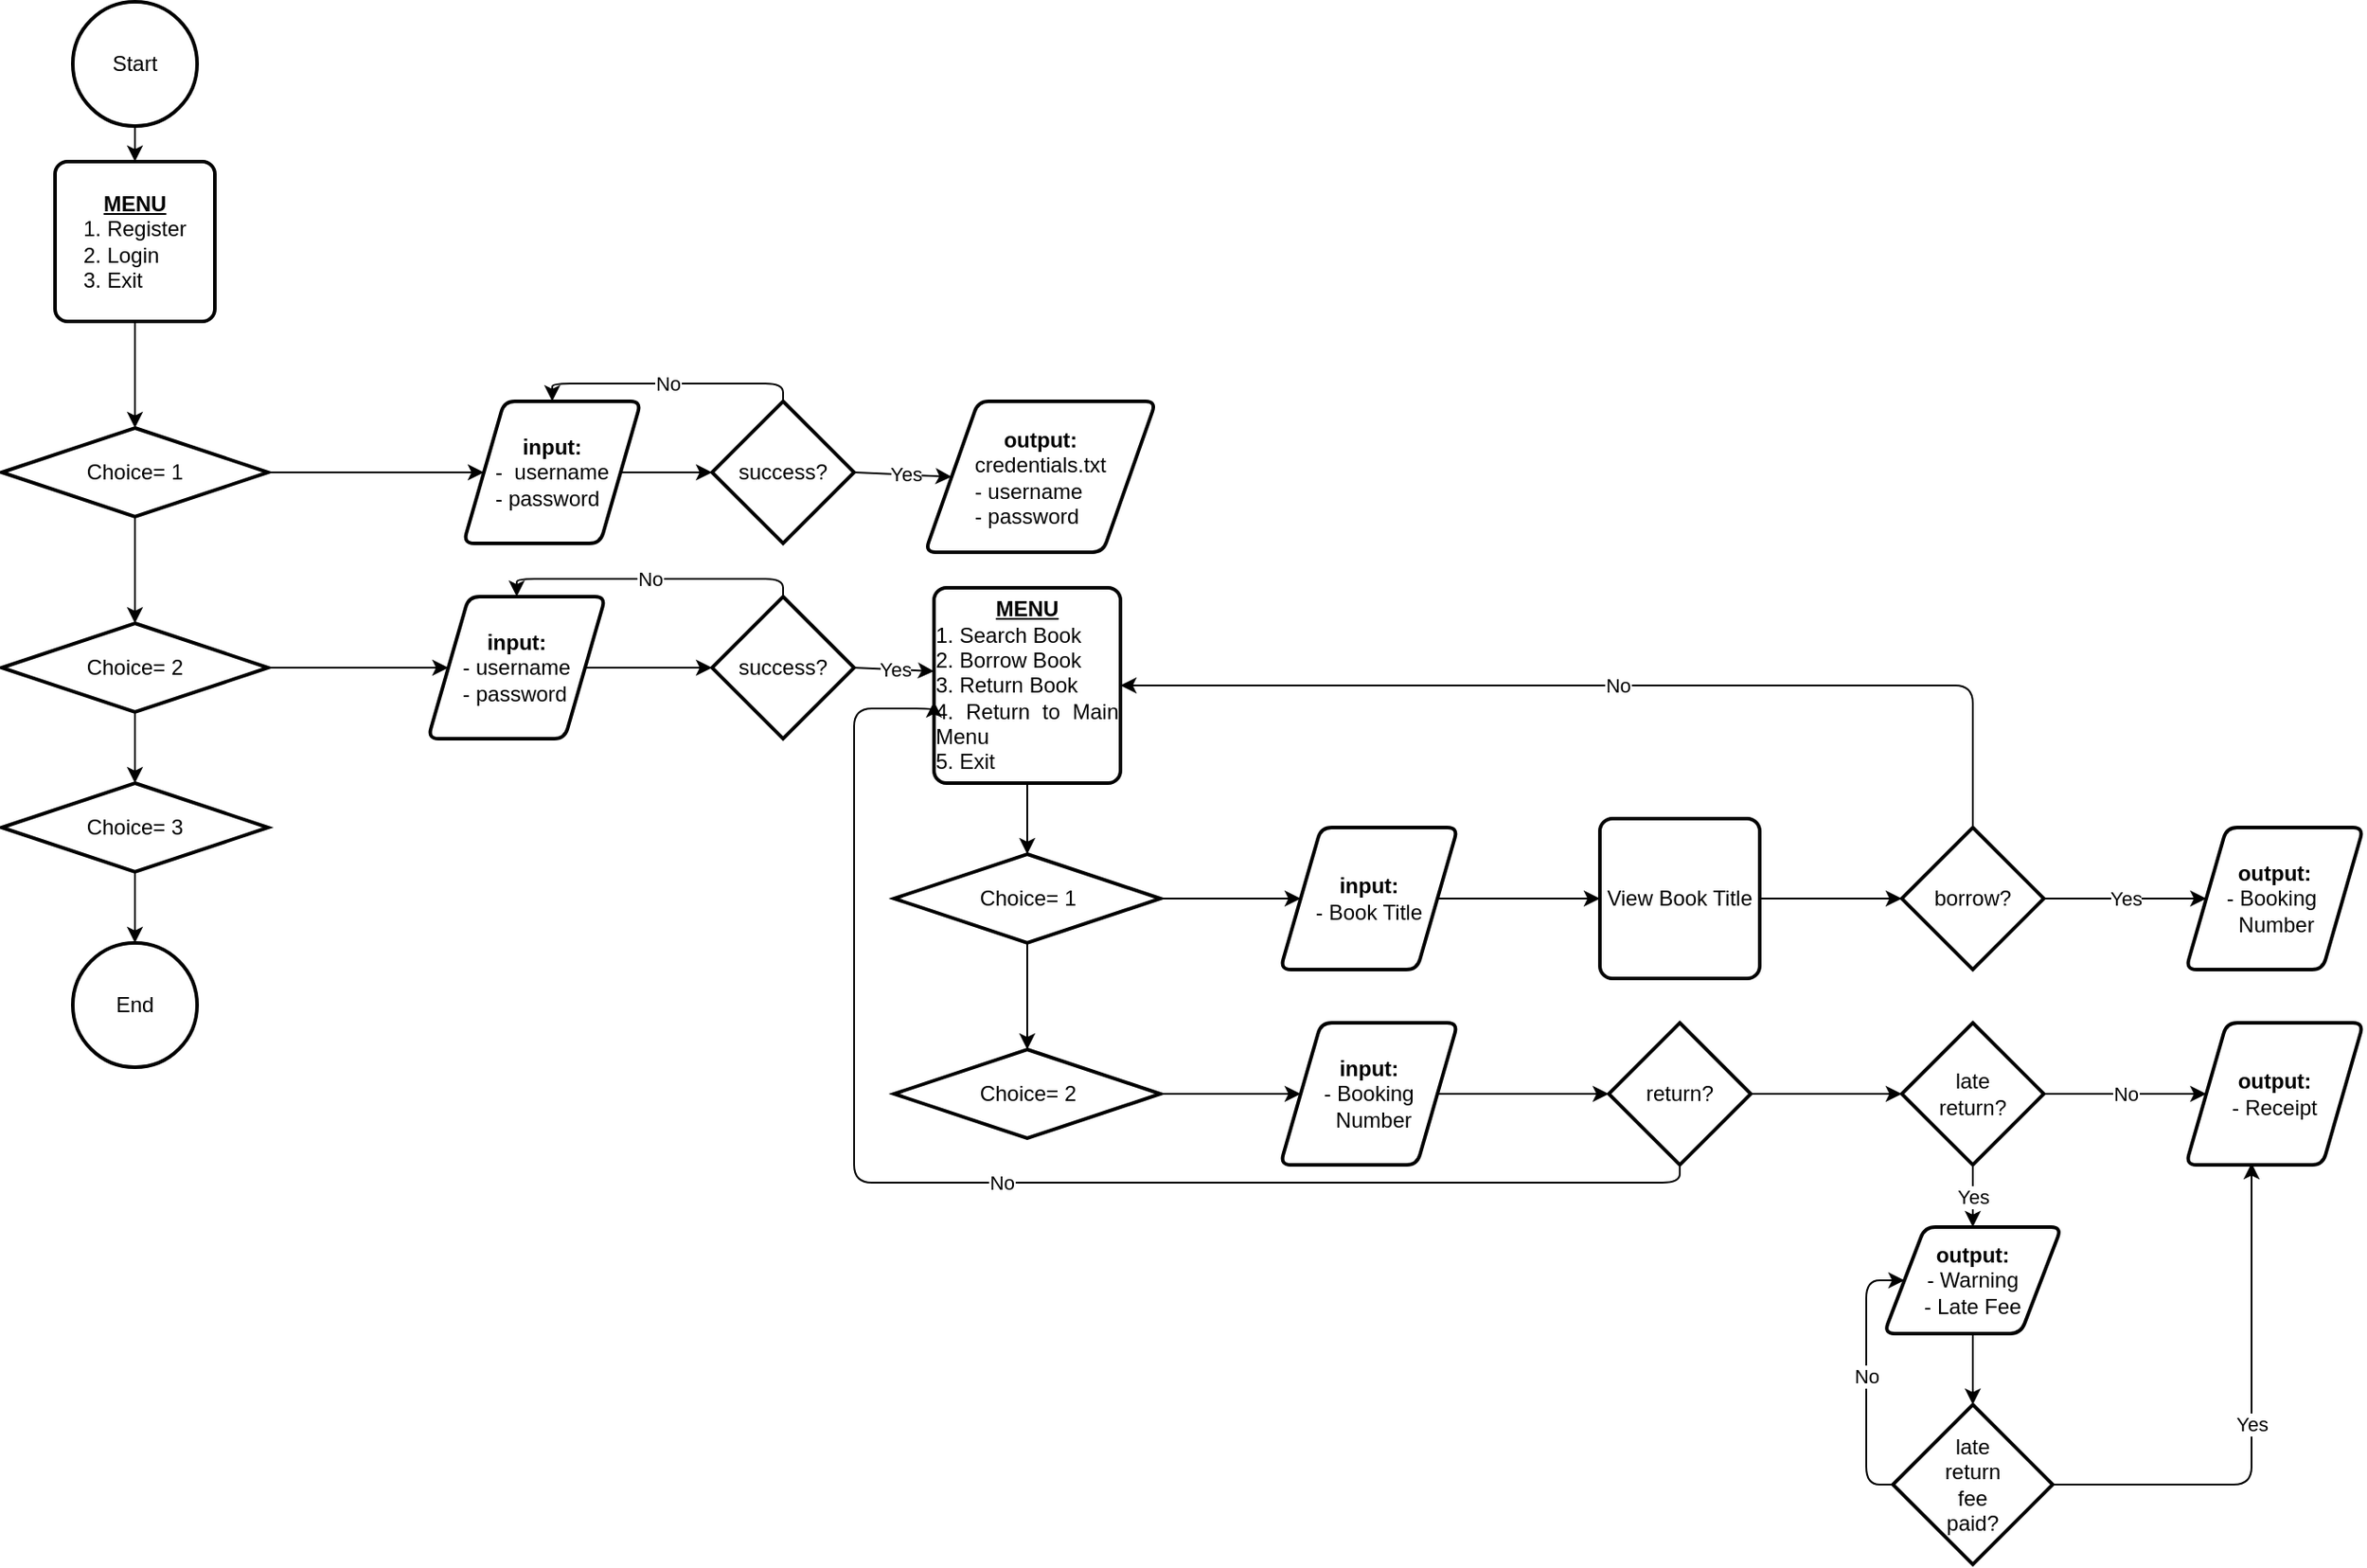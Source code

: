 <mxfile version="15.5.8" type="device" pages="2"><diagram id="7nX-eC3IZwufYeBT8wbs" name="Page-1"><mxGraphModel dx="700" dy="752" grid="1" gridSize="10" guides="1" tooltips="1" connect="1" arrows="1" fold="1" page="1" pageScale="1" pageWidth="3300" pageHeight="2339" math="0" shadow="0"><root><mxCell id="0"/><mxCell id="1" parent="0"/><mxCell id="IukapAAt2Mf-G_n4tm-v-4" style="edgeStyle=orthogonalEdgeStyle;rounded=0;orthogonalLoop=1;jettySize=auto;html=1;exitX=0.5;exitY=1;exitDx=0;exitDy=0;exitPerimeter=0;entryX=0.5;entryY=0;entryDx=0;entryDy=0;" parent="1" source="IukapAAt2Mf-G_n4tm-v-1" target="IukapAAt2Mf-G_n4tm-v-2" edge="1"><mxGeometry relative="1" as="geometry"/></mxCell><mxCell id="IukapAAt2Mf-G_n4tm-v-1" value="Start" style="strokeWidth=2;html=1;shape=mxgraph.flowchart.start_2;whiteSpace=wrap;" parent="1" vertex="1"><mxGeometry x="80" y="160" width="70" height="70" as="geometry"/></mxCell><mxCell id="IukapAAt2Mf-G_n4tm-v-49" style="edgeStyle=orthogonalEdgeStyle;rounded=0;orthogonalLoop=1;jettySize=auto;html=1;exitX=0.5;exitY=1;exitDx=0;exitDy=0;entryX=0.5;entryY=0;entryDx=0;entryDy=0;entryPerimeter=0;" parent="1" source="IukapAAt2Mf-G_n4tm-v-2" target="IukapAAt2Mf-G_n4tm-v-5" edge="1"><mxGeometry relative="1" as="geometry"/></mxCell><mxCell id="IukapAAt2Mf-G_n4tm-v-2" value="&lt;div&gt;&lt;b&gt;&lt;u&gt;MENU&lt;/u&gt;&lt;/b&gt;&lt;/div&gt;&lt;div style=&quot;text-align: justify&quot;&gt;&lt;span&gt;1. Register&lt;/span&gt;&lt;/div&gt;&lt;div style=&quot;text-align: justify&quot;&gt;&lt;span&gt;2. Login&lt;/span&gt;&lt;/div&gt;&lt;div style=&quot;text-align: justify&quot;&gt;&lt;span&gt;3. Exit&lt;/span&gt;&lt;/div&gt;" style="rounded=1;whiteSpace=wrap;html=1;absoluteArcSize=1;arcSize=14;strokeWidth=2;" parent="1" vertex="1"><mxGeometry x="70" y="250" width="90" height="90" as="geometry"/></mxCell><mxCell id="IukapAAt2Mf-G_n4tm-v-11" style="edgeStyle=orthogonalEdgeStyle;rounded=0;orthogonalLoop=1;jettySize=auto;html=1;exitX=0.5;exitY=1;exitDx=0;exitDy=0;exitPerimeter=0;entryX=0.5;entryY=0;entryDx=0;entryDy=0;entryPerimeter=0;" parent="1" source="IukapAAt2Mf-G_n4tm-v-5" target="IukapAAt2Mf-G_n4tm-v-6" edge="1"><mxGeometry relative="1" as="geometry"/></mxCell><mxCell id="IukapAAt2Mf-G_n4tm-v-23" style="edgeStyle=orthogonalEdgeStyle;rounded=0;orthogonalLoop=1;jettySize=auto;html=1;exitX=1;exitY=0.5;exitDx=0;exitDy=0;exitPerimeter=0;entryX=0;entryY=0.5;entryDx=0;entryDy=0;" parent="1" source="IukapAAt2Mf-G_n4tm-v-5" target="IukapAAt2Mf-G_n4tm-v-22" edge="1"><mxGeometry relative="1" as="geometry"/></mxCell><mxCell id="IukapAAt2Mf-G_n4tm-v-5" value="Choice= 1" style="strokeWidth=2;html=1;shape=mxgraph.flowchart.decision;whiteSpace=wrap;" parent="1" vertex="1"><mxGeometry x="40" y="400" width="150" height="50" as="geometry"/></mxCell><mxCell id="IukapAAt2Mf-G_n4tm-v-44" style="edgeStyle=none;rounded=0;orthogonalLoop=1;jettySize=auto;html=1;exitX=1;exitY=0.5;exitDx=0;exitDy=0;exitPerimeter=0;entryX=0;entryY=0.5;entryDx=0;entryDy=0;" parent="1" source="IukapAAt2Mf-G_n4tm-v-6" target="IukapAAt2Mf-G_n4tm-v-42" edge="1"><mxGeometry relative="1" as="geometry"/></mxCell><mxCell id="9kzt26JQEdkUOTEugnvq-2" style="edgeStyle=orthogonalEdgeStyle;rounded=0;orthogonalLoop=1;jettySize=auto;html=1;exitX=0.5;exitY=1;exitDx=0;exitDy=0;exitPerimeter=0;entryX=0.5;entryY=0;entryDx=0;entryDy=0;entryPerimeter=0;" edge="1" parent="1" source="IukapAAt2Mf-G_n4tm-v-6" target="9kzt26JQEdkUOTEugnvq-1"><mxGeometry relative="1" as="geometry"/></mxCell><mxCell id="IukapAAt2Mf-G_n4tm-v-6" value="Choice= 2" style="strokeWidth=2;html=1;shape=mxgraph.flowchart.decision;whiteSpace=wrap;" parent="1" vertex="1"><mxGeometry x="40" y="510" width="150" height="50" as="geometry"/></mxCell><mxCell id="IukapAAt2Mf-G_n4tm-v-13" value="End" style="strokeWidth=2;html=1;shape=mxgraph.flowchart.start_2;whiteSpace=wrap;" parent="1" vertex="1"><mxGeometry x="80" y="690" width="70" height="70" as="geometry"/></mxCell><mxCell id="IukapAAt2Mf-G_n4tm-v-27" style="edgeStyle=orthogonalEdgeStyle;rounded=0;orthogonalLoop=1;jettySize=auto;html=1;exitX=1;exitY=0.5;exitDx=0;exitDy=0;entryX=0;entryY=0.5;entryDx=0;entryDy=0;entryPerimeter=0;" parent="1" source="IukapAAt2Mf-G_n4tm-v-22" target="IukapAAt2Mf-G_n4tm-v-26" edge="1"><mxGeometry relative="1" as="geometry"/></mxCell><mxCell id="IukapAAt2Mf-G_n4tm-v-22" value="&lt;b&gt;input:&lt;/b&gt;&lt;br&gt;&lt;div style=&quot;text-align: justify&quot;&gt;&lt;span&gt;-&amp;nbsp; username&lt;/span&gt;&lt;/div&gt;&lt;div style=&quot;text-align: justify&quot;&gt;&lt;span&gt;- password&lt;/span&gt;&lt;/div&gt;" style="shape=parallelogram;html=1;strokeWidth=2;perimeter=parallelogramPerimeter;whiteSpace=wrap;rounded=1;arcSize=12;size=0.23;" parent="1" vertex="1"><mxGeometry x="300" y="385" width="100" height="80" as="geometry"/></mxCell><mxCell id="IukapAAt2Mf-G_n4tm-v-26" value="success?" style="strokeWidth=2;html=1;shape=mxgraph.flowchart.decision;whiteSpace=wrap;" parent="1" vertex="1"><mxGeometry x="440" y="385" width="80" height="80" as="geometry"/></mxCell><mxCell id="IukapAAt2Mf-G_n4tm-v-32" value="" style="endArrow=classic;html=1;exitX=1;exitY=0.5;exitDx=0;exitDy=0;exitPerimeter=0;entryX=0;entryY=0.5;entryDx=0;entryDy=0;" parent="1" source="IukapAAt2Mf-G_n4tm-v-26" target="IukapAAt2Mf-G_n4tm-v-41" edge="1"><mxGeometry relative="1" as="geometry"><mxPoint x="600" y="390" as="sourcePoint"/><mxPoint x="560" y="425" as="targetPoint"/></mxGeometry></mxCell><mxCell id="IukapAAt2Mf-G_n4tm-v-33" value="Yes" style="edgeLabel;resizable=0;html=1;align=center;verticalAlign=middle;" parent="IukapAAt2Mf-G_n4tm-v-32" connectable="0" vertex="1"><mxGeometry relative="1" as="geometry"><mxPoint x="1" as="offset"/></mxGeometry></mxCell><mxCell id="IukapAAt2Mf-G_n4tm-v-38" value="" style="endArrow=classic;html=1;exitX=0.5;exitY=0;exitDx=0;exitDy=0;exitPerimeter=0;entryX=0.5;entryY=0;entryDx=0;entryDy=0;edgeStyle=orthogonalEdgeStyle;" parent="1" source="IukapAAt2Mf-G_n4tm-v-26" target="IukapAAt2Mf-G_n4tm-v-22" edge="1"><mxGeometry relative="1" as="geometry"><mxPoint x="600" y="350" as="sourcePoint"/><mxPoint x="700" y="350" as="targetPoint"/></mxGeometry></mxCell><mxCell id="IukapAAt2Mf-G_n4tm-v-39" value="No" style="edgeLabel;resizable=0;html=1;align=center;verticalAlign=middle;" parent="IukapAAt2Mf-G_n4tm-v-38" connectable="0" vertex="1"><mxGeometry relative="1" as="geometry"/></mxCell><mxCell id="IukapAAt2Mf-G_n4tm-v-41" value="&lt;b&gt;output:&lt;br&gt;&lt;/b&gt;&lt;div style=&quot;text-align: justify&quot;&gt;credentials.txt&lt;/div&gt;&lt;div style=&quot;text-align: justify&quot;&gt;- username&lt;/div&gt;&lt;div style=&quot;text-align: justify&quot;&gt;- password&lt;/div&gt;" style="shape=parallelogram;html=1;strokeWidth=2;perimeter=parallelogramPerimeter;whiteSpace=wrap;rounded=1;arcSize=12;size=0.23;" parent="1" vertex="1"><mxGeometry x="560" y="385" width="130" height="85" as="geometry"/></mxCell><mxCell id="IukapAAt2Mf-G_n4tm-v-46" style="edgeStyle=none;rounded=0;orthogonalLoop=1;jettySize=auto;html=1;exitX=1;exitY=0.5;exitDx=0;exitDy=0;entryX=0;entryY=0.5;entryDx=0;entryDy=0;entryPerimeter=0;" parent="1" source="IukapAAt2Mf-G_n4tm-v-42" target="IukapAAt2Mf-G_n4tm-v-45" edge="1"><mxGeometry relative="1" as="geometry"/></mxCell><mxCell id="IukapAAt2Mf-G_n4tm-v-42" value="&lt;b&gt;input:&lt;/b&gt;&lt;br&gt;&lt;div style=&quot;text-align: justify&quot;&gt;- username&lt;/div&gt;&lt;div style=&quot;text-align: justify&quot;&gt;- password&lt;/div&gt;" style="shape=parallelogram;html=1;strokeWidth=2;perimeter=parallelogramPerimeter;whiteSpace=wrap;rounded=1;arcSize=12;size=0.23;" parent="1" vertex="1"><mxGeometry x="280" y="495" width="100" height="80" as="geometry"/></mxCell><mxCell id="IukapAAt2Mf-G_n4tm-v-45" value="success?" style="strokeWidth=2;html=1;shape=mxgraph.flowchart.decision;whiteSpace=wrap;" parent="1" vertex="1"><mxGeometry x="440" y="495" width="80" height="80" as="geometry"/></mxCell><mxCell id="IukapAAt2Mf-G_n4tm-v-47" value="" style="endArrow=classic;html=1;exitX=0.5;exitY=0;exitDx=0;exitDy=0;exitPerimeter=0;entryX=0.5;entryY=0;entryDx=0;entryDy=0;edgeStyle=orthogonalEdgeStyle;" parent="1" source="IukapAAt2Mf-G_n4tm-v-45" target="IukapAAt2Mf-G_n4tm-v-42" edge="1"><mxGeometry relative="1" as="geometry"><mxPoint x="330" y="360" as="sourcePoint"/><mxPoint x="430" y="360" as="targetPoint"/></mxGeometry></mxCell><mxCell id="IukapAAt2Mf-G_n4tm-v-48" value="No" style="edgeLabel;resizable=0;html=1;align=center;verticalAlign=middle;" parent="IukapAAt2Mf-G_n4tm-v-47" connectable="0" vertex="1"><mxGeometry relative="1" as="geometry"/></mxCell><mxCell id="9kzt26JQEdkUOTEugnvq-4" style="edgeStyle=orthogonalEdgeStyle;rounded=0;orthogonalLoop=1;jettySize=auto;html=1;exitX=0.5;exitY=1;exitDx=0;exitDy=0;entryX=0.5;entryY=0;entryDx=0;entryDy=0;entryPerimeter=0;" edge="1" parent="1" source="IukapAAt2Mf-G_n4tm-v-50" target="IukapAAt2Mf-G_n4tm-v-53"><mxGeometry relative="1" as="geometry"/></mxCell><mxCell id="IukapAAt2Mf-G_n4tm-v-50" value="&lt;div&gt;&lt;b&gt;&lt;u&gt;MENU&lt;/u&gt;&lt;/b&gt;&lt;/div&gt;&lt;div style=&quot;text-align: justify&quot;&gt;&lt;span&gt;1. Search Book&lt;/span&gt;&lt;/div&gt;&lt;div style=&quot;text-align: justify&quot;&gt;&lt;span&gt;2. Borrow Book&lt;/span&gt;&lt;/div&gt;&lt;div style=&quot;text-align: justify&quot;&gt;&lt;span&gt;3. Return Book&lt;/span&gt;&lt;/div&gt;&lt;div style=&quot;text-align: justify&quot;&gt;&lt;span&gt;4. Return to Main Menu&lt;/span&gt;&lt;/div&gt;&lt;div style=&quot;text-align: justify&quot;&gt;&lt;span&gt;5. Exit&lt;/span&gt;&lt;/div&gt;" style="rounded=1;whiteSpace=wrap;html=1;absoluteArcSize=1;arcSize=14;strokeWidth=2;" parent="1" vertex="1"><mxGeometry x="565" y="490" width="105" height="110" as="geometry"/></mxCell><mxCell id="IukapAAt2Mf-G_n4tm-v-51" value="" style="endArrow=classic;html=1;exitX=1;exitY=0.5;exitDx=0;exitDy=0;exitPerimeter=0;entryX=0;entryY=0.427;entryDx=0;entryDy=0;entryPerimeter=0;" parent="1" source="IukapAAt2Mf-G_n4tm-v-45" target="IukapAAt2Mf-G_n4tm-v-50" edge="1"><mxGeometry relative="1" as="geometry"><mxPoint x="380" y="420" as="sourcePoint"/><mxPoint x="480" y="420" as="targetPoint"/></mxGeometry></mxCell><mxCell id="IukapAAt2Mf-G_n4tm-v-52" value="Yes" style="edgeLabel;resizable=0;html=1;align=center;verticalAlign=middle;" parent="IukapAAt2Mf-G_n4tm-v-51" connectable="0" vertex="1"><mxGeometry relative="1" as="geometry"/></mxCell><mxCell id="IukapAAt2Mf-G_n4tm-v-56" style="edgeStyle=orthogonalEdgeStyle;rounded=0;orthogonalLoop=1;jettySize=auto;html=1;exitX=0.5;exitY=1;exitDx=0;exitDy=0;exitPerimeter=0;entryX=0.5;entryY=0;entryDx=0;entryDy=0;entryPerimeter=0;" parent="1" source="IukapAAt2Mf-G_n4tm-v-53" target="IukapAAt2Mf-G_n4tm-v-55" edge="1"><mxGeometry relative="1" as="geometry"/></mxCell><mxCell id="IukapAAt2Mf-G_n4tm-v-58" style="edgeStyle=orthogonalEdgeStyle;rounded=0;orthogonalLoop=1;jettySize=auto;html=1;exitX=1;exitY=0.5;exitDx=0;exitDy=0;exitPerimeter=0;entryX=0;entryY=0.5;entryDx=0;entryDy=0;" parent="1" source="IukapAAt2Mf-G_n4tm-v-53" target="IukapAAt2Mf-G_n4tm-v-57" edge="1"><mxGeometry relative="1" as="geometry"/></mxCell><mxCell id="IukapAAt2Mf-G_n4tm-v-53" value="Choice= 1" style="strokeWidth=2;html=1;shape=mxgraph.flowchart.decision;whiteSpace=wrap;" parent="1" vertex="1"><mxGeometry x="542.5" y="640" width="150" height="50" as="geometry"/></mxCell><mxCell id="IukapAAt2Mf-G_n4tm-v-70" style="edgeStyle=orthogonalEdgeStyle;rounded=0;orthogonalLoop=1;jettySize=auto;html=1;exitX=1;exitY=0.5;exitDx=0;exitDy=0;exitPerimeter=0;entryX=0;entryY=0.5;entryDx=0;entryDy=0;" parent="1" source="IukapAAt2Mf-G_n4tm-v-55" target="IukapAAt2Mf-G_n4tm-v-69" edge="1"><mxGeometry relative="1" as="geometry"/></mxCell><mxCell id="IukapAAt2Mf-G_n4tm-v-55" value="Choice= 2" style="strokeWidth=2;html=1;shape=mxgraph.flowchart.decision;whiteSpace=wrap;" parent="1" vertex="1"><mxGeometry x="542.5" y="750" width="150" height="50" as="geometry"/></mxCell><mxCell id="IukapAAt2Mf-G_n4tm-v-60" style="edgeStyle=orthogonalEdgeStyle;rounded=0;orthogonalLoop=1;jettySize=auto;html=1;exitX=1;exitY=0.5;exitDx=0;exitDy=0;entryX=0;entryY=0.5;entryDx=0;entryDy=0;" parent="1" source="IukapAAt2Mf-G_n4tm-v-57" target="IukapAAt2Mf-G_n4tm-v-59" edge="1"><mxGeometry relative="1" as="geometry"/></mxCell><mxCell id="IukapAAt2Mf-G_n4tm-v-57" value="&lt;b&gt;input:&lt;/b&gt;&lt;br&gt;&lt;div style=&quot;text-align: justify&quot;&gt;&lt;span&gt;- Book Title&lt;/span&gt;&lt;/div&gt;" style="shape=parallelogram;html=1;strokeWidth=2;perimeter=parallelogramPerimeter;whiteSpace=wrap;rounded=1;arcSize=12;size=0.23;" parent="1" vertex="1"><mxGeometry x="760" y="625" width="100" height="80" as="geometry"/></mxCell><mxCell id="IukapAAt2Mf-G_n4tm-v-62" style="edgeStyle=orthogonalEdgeStyle;rounded=0;orthogonalLoop=1;jettySize=auto;html=1;exitX=1;exitY=0.5;exitDx=0;exitDy=0;entryX=0;entryY=0.5;entryDx=0;entryDy=0;entryPerimeter=0;" parent="1" source="IukapAAt2Mf-G_n4tm-v-59" target="IukapAAt2Mf-G_n4tm-v-61" edge="1"><mxGeometry relative="1" as="geometry"/></mxCell><mxCell id="IukapAAt2Mf-G_n4tm-v-59" value="View Book Title" style="rounded=1;whiteSpace=wrap;html=1;absoluteArcSize=1;arcSize=14;strokeWidth=2;" parent="1" vertex="1"><mxGeometry x="940" y="620" width="90" height="90" as="geometry"/></mxCell><mxCell id="IukapAAt2Mf-G_n4tm-v-61" value="borrow?" style="strokeWidth=2;html=1;shape=mxgraph.flowchart.decision;whiteSpace=wrap;" parent="1" vertex="1"><mxGeometry x="1110" y="625" width="80" height="80" as="geometry"/></mxCell><mxCell id="IukapAAt2Mf-G_n4tm-v-63" value="" style="endArrow=classic;html=1;exitX=0.5;exitY=0;exitDx=0;exitDy=0;exitPerimeter=0;entryX=1;entryY=0.5;entryDx=0;entryDy=0;edgeStyle=orthogonalEdgeStyle;" parent="1" source="IukapAAt2Mf-G_n4tm-v-61" target="IukapAAt2Mf-G_n4tm-v-50" edge="1"><mxGeometry relative="1" as="geometry"><mxPoint x="970" y="550" as="sourcePoint"/><mxPoint x="1070" y="550" as="targetPoint"/></mxGeometry></mxCell><mxCell id="IukapAAt2Mf-G_n4tm-v-64" value="No" style="edgeLabel;resizable=0;html=1;align=center;verticalAlign=middle;" parent="IukapAAt2Mf-G_n4tm-v-63" connectable="0" vertex="1"><mxGeometry relative="1" as="geometry"/></mxCell><mxCell id="IukapAAt2Mf-G_n4tm-v-65" value="" style="endArrow=classic;html=1;exitX=1;exitY=0.5;exitDx=0;exitDy=0;exitPerimeter=0;entryX=0;entryY=0.5;entryDx=0;entryDy=0;" parent="1" source="IukapAAt2Mf-G_n4tm-v-61" target="IukapAAt2Mf-G_n4tm-v-67" edge="1"><mxGeometry relative="1" as="geometry"><mxPoint x="1190" y="640" as="sourcePoint"/><mxPoint x="1290" y="640" as="targetPoint"/></mxGeometry></mxCell><mxCell id="IukapAAt2Mf-G_n4tm-v-66" value="Yes" style="edgeLabel;resizable=0;html=1;align=center;verticalAlign=middle;" parent="IukapAAt2Mf-G_n4tm-v-65" connectable="0" vertex="1"><mxGeometry relative="1" as="geometry"/></mxCell><mxCell id="IukapAAt2Mf-G_n4tm-v-67" value="&lt;b&gt;output:&lt;/b&gt;&lt;br&gt;&lt;div style=&quot;text-align: justify&quot;&gt;&lt;span&gt;- Booking&amp;nbsp;&lt;/span&gt;&lt;/div&gt;&lt;div style=&quot;text-align: justify&quot;&gt;&lt;span&gt;&amp;nbsp; Number&lt;/span&gt;&lt;/div&gt;" style="shape=parallelogram;html=1;strokeWidth=2;perimeter=parallelogramPerimeter;whiteSpace=wrap;rounded=1;arcSize=12;size=0.23;" parent="1" vertex="1"><mxGeometry x="1270" y="625" width="100" height="80" as="geometry"/></mxCell><mxCell id="IukapAAt2Mf-G_n4tm-v-72" style="edgeStyle=orthogonalEdgeStyle;rounded=0;orthogonalLoop=1;jettySize=auto;html=1;exitX=1;exitY=0.5;exitDx=0;exitDy=0;entryX=0;entryY=0.5;entryDx=0;entryDy=0;entryPerimeter=0;" parent="1" source="IukapAAt2Mf-G_n4tm-v-69" target="IukapAAt2Mf-G_n4tm-v-71" edge="1"><mxGeometry relative="1" as="geometry"/></mxCell><mxCell id="IukapAAt2Mf-G_n4tm-v-69" value="&lt;b&gt;input:&lt;/b&gt;&lt;br&gt;&lt;div style=&quot;text-align: justify&quot;&gt;&lt;span&gt;- Booking&lt;/span&gt;&lt;/div&gt;&lt;div style=&quot;text-align: justify&quot;&gt;&lt;span&gt;&amp;nbsp; Number&lt;/span&gt;&lt;/div&gt;" style="shape=parallelogram;html=1;strokeWidth=2;perimeter=parallelogramPerimeter;whiteSpace=wrap;rounded=1;arcSize=12;size=0.23;" parent="1" vertex="1"><mxGeometry x="760" y="735" width="100" height="80" as="geometry"/></mxCell><mxCell id="IukapAAt2Mf-G_n4tm-v-79" style="edgeStyle=orthogonalEdgeStyle;rounded=0;orthogonalLoop=1;jettySize=auto;html=1;exitX=1;exitY=0.5;exitDx=0;exitDy=0;exitPerimeter=0;entryX=0;entryY=0.5;entryDx=0;entryDy=0;entryPerimeter=0;" parent="1" source="IukapAAt2Mf-G_n4tm-v-71" target="IukapAAt2Mf-G_n4tm-v-78" edge="1"><mxGeometry relative="1" as="geometry"/></mxCell><mxCell id="IukapAAt2Mf-G_n4tm-v-71" value="return?" style="strokeWidth=2;html=1;shape=mxgraph.flowchart.decision;whiteSpace=wrap;" parent="1" vertex="1"><mxGeometry x="945" y="735" width="80" height="80" as="geometry"/></mxCell><mxCell id="IukapAAt2Mf-G_n4tm-v-74" value="" style="endArrow=classic;html=1;entryX=0;entryY=0.582;entryDx=0;entryDy=0;exitX=0.5;exitY=1;exitDx=0;exitDy=0;exitPerimeter=0;edgeStyle=orthogonalEdgeStyle;entryPerimeter=0;" parent="1" source="IukapAAt2Mf-G_n4tm-v-71" target="IukapAAt2Mf-G_n4tm-v-50" edge="1"><mxGeometry relative="1" as="geometry"><mxPoint x="710" y="540" as="sourcePoint"/><mxPoint x="810" y="540" as="targetPoint"/><Array as="points"><mxPoint x="985" y="825"/><mxPoint x="520" y="825"/><mxPoint x="520" y="558"/><mxPoint x="565" y="558"/></Array></mxGeometry></mxCell><mxCell id="IukapAAt2Mf-G_n4tm-v-76" value="No" style="edgeLabel;html=1;align=center;verticalAlign=middle;resizable=0;points=[];" parent="IukapAAt2Mf-G_n4tm-v-74" vertex="1" connectable="0"><mxGeometry x="-0.007" relative="1" as="geometry"><mxPoint as="offset"/></mxGeometry></mxCell><mxCell id="IukapAAt2Mf-G_n4tm-v-78" value="late&lt;br&gt;return?" style="strokeWidth=2;html=1;shape=mxgraph.flowchart.decision;whiteSpace=wrap;align=center;" parent="1" vertex="1"><mxGeometry x="1110" y="735" width="80" height="80" as="geometry"/></mxCell><mxCell id="IukapAAt2Mf-G_n4tm-v-80" value="" style="endArrow=classic;html=1;exitX=1;exitY=0.5;exitDx=0;exitDy=0;exitPerimeter=0;entryX=0;entryY=0.5;entryDx=0;entryDy=0;" parent="1" source="IukapAAt2Mf-G_n4tm-v-78" target="IukapAAt2Mf-G_n4tm-v-82" edge="1"><mxGeometry relative="1" as="geometry"><mxPoint x="1080" y="530" as="sourcePoint"/><mxPoint x="1180" y="530" as="targetPoint"/></mxGeometry></mxCell><mxCell id="IukapAAt2Mf-G_n4tm-v-81" value="No" style="edgeLabel;resizable=0;html=1;align=center;verticalAlign=middle;" parent="IukapAAt2Mf-G_n4tm-v-80" connectable="0" vertex="1"><mxGeometry relative="1" as="geometry"/></mxCell><mxCell id="IukapAAt2Mf-G_n4tm-v-82" value="&lt;b&gt;output:&lt;/b&gt;&lt;br&gt;&lt;div style=&quot;text-align: justify&quot;&gt;&lt;span&gt;- Receipt&lt;/span&gt;&lt;/div&gt;" style="shape=parallelogram;html=1;strokeWidth=2;perimeter=parallelogramPerimeter;whiteSpace=wrap;rounded=1;arcSize=12;size=0.23;" parent="1" vertex="1"><mxGeometry x="1270" y="735" width="100" height="80" as="geometry"/></mxCell><mxCell id="IukapAAt2Mf-G_n4tm-v-88" style="edgeStyle=orthogonalEdgeStyle;rounded=0;orthogonalLoop=1;jettySize=auto;html=1;exitX=0.5;exitY=1;exitDx=0;exitDy=0;entryX=0.5;entryY=0;entryDx=0;entryDy=0;entryPerimeter=0;" parent="1" source="IukapAAt2Mf-G_n4tm-v-83" target="IukapAAt2Mf-G_n4tm-v-87" edge="1"><mxGeometry relative="1" as="geometry"/></mxCell><mxCell id="IukapAAt2Mf-G_n4tm-v-83" value="&lt;b&gt;output:&lt;br&gt;&lt;/b&gt;- Warning&lt;br&gt;- Late Fee" style="shape=parallelogram;html=1;strokeWidth=2;perimeter=parallelogramPerimeter;whiteSpace=wrap;rounded=1;arcSize=12;size=0.23;" parent="1" vertex="1"><mxGeometry x="1100" y="850" width="100" height="60" as="geometry"/></mxCell><mxCell id="IukapAAt2Mf-G_n4tm-v-85" value="" style="endArrow=classic;html=1;exitX=0.5;exitY=1;exitDx=0;exitDy=0;exitPerimeter=0;entryX=0.5;entryY=0;entryDx=0;entryDy=0;" parent="1" source="IukapAAt2Mf-G_n4tm-v-78" target="IukapAAt2Mf-G_n4tm-v-83" edge="1"><mxGeometry relative="1" as="geometry"><mxPoint x="1110" y="740" as="sourcePoint"/><mxPoint x="1210" y="740" as="targetPoint"/></mxGeometry></mxCell><mxCell id="IukapAAt2Mf-G_n4tm-v-86" value="Yes" style="edgeLabel;resizable=0;html=1;align=center;verticalAlign=middle;" parent="IukapAAt2Mf-G_n4tm-v-85" connectable="0" vertex="1"><mxGeometry relative="1" as="geometry"/></mxCell><mxCell id="IukapAAt2Mf-G_n4tm-v-87" value="late&lt;br&gt;return&lt;br&gt;fee&lt;br&gt;paid?" style="strokeWidth=2;html=1;shape=mxgraph.flowchart.decision;whiteSpace=wrap;align=center;" parent="1" vertex="1"><mxGeometry x="1105" y="950" width="90" height="90" as="geometry"/></mxCell><mxCell id="IukapAAt2Mf-G_n4tm-v-89" value="" style="endArrow=classic;html=1;exitX=1;exitY=0.5;exitDx=0;exitDy=0;exitPerimeter=0;entryX=0.37;entryY=0.988;entryDx=0;entryDy=0;entryPerimeter=0;edgeStyle=orthogonalEdgeStyle;" parent="1" source="IukapAAt2Mf-G_n4tm-v-87" target="IukapAAt2Mf-G_n4tm-v-82" edge="1"><mxGeometry relative="1" as="geometry"><mxPoint x="1120" y="720" as="sourcePoint"/><mxPoint x="1220" y="720" as="targetPoint"/></mxGeometry></mxCell><mxCell id="IukapAAt2Mf-G_n4tm-v-90" value="Yes" style="edgeLabel;resizable=0;html=1;align=center;verticalAlign=middle;" parent="IukapAAt2Mf-G_n4tm-v-89" connectable="0" vertex="1"><mxGeometry relative="1" as="geometry"/></mxCell><mxCell id="IukapAAt2Mf-G_n4tm-v-92" value="" style="endArrow=classic;html=1;exitX=0;exitY=0.5;exitDx=0;exitDy=0;exitPerimeter=0;entryX=0;entryY=0.5;entryDx=0;entryDy=0;edgeStyle=orthogonalEdgeStyle;" parent="1" source="IukapAAt2Mf-G_n4tm-v-87" target="IukapAAt2Mf-G_n4tm-v-83" edge="1"><mxGeometry relative="1" as="geometry"><mxPoint x="1120" y="920" as="sourcePoint"/><mxPoint x="1220" y="920" as="targetPoint"/><Array as="points"><mxPoint x="1090" y="995"/><mxPoint x="1090" y="880"/></Array></mxGeometry></mxCell><mxCell id="IukapAAt2Mf-G_n4tm-v-93" value="No" style="edgeLabel;resizable=0;html=1;align=center;verticalAlign=middle;" parent="IukapAAt2Mf-G_n4tm-v-92" connectable="0" vertex="1"><mxGeometry relative="1" as="geometry"/></mxCell><mxCell id="9kzt26JQEdkUOTEugnvq-3" style="edgeStyle=orthogonalEdgeStyle;rounded=0;orthogonalLoop=1;jettySize=auto;html=1;exitX=0.5;exitY=1;exitDx=0;exitDy=0;exitPerimeter=0;entryX=0.5;entryY=0;entryDx=0;entryDy=0;entryPerimeter=0;" edge="1" parent="1" source="9kzt26JQEdkUOTEugnvq-1" target="IukapAAt2Mf-G_n4tm-v-13"><mxGeometry relative="1" as="geometry"/></mxCell><mxCell id="9kzt26JQEdkUOTEugnvq-1" value="Choice= 3" style="strokeWidth=2;html=1;shape=mxgraph.flowchart.decision;whiteSpace=wrap;" vertex="1" parent="1"><mxGeometry x="40" y="600" width="150" height="50" as="geometry"/></mxCell></root></mxGraphModel></diagram><diagram id="p48AmxU7ETQML153pbL5" name="Page-2"><mxGraphModel dx="700" dy="752" grid="1" gridSize="10" guides="1" tooltips="1" connect="1" arrows="1" fold="1" page="1" pageScale="1" pageWidth="3300" pageHeight="2339" math="0" shadow="0"><root><mxCell id="taewizIyBzXifCN3BsZi-0"/><mxCell id="taewizIyBzXifCN3BsZi-1" parent="taewizIyBzXifCN3BsZi-0"/><mxCell id="7qijhWuZMBfJ2u8_f--K-0" style="edgeStyle=orthogonalEdgeStyle;rounded=0;orthogonalLoop=1;jettySize=auto;html=1;exitX=0.5;exitY=1;exitDx=0;exitDy=0;exitPerimeter=0;entryX=0.5;entryY=0;entryDx=0;entryDy=0;" edge="1" parent="taewizIyBzXifCN3BsZi-1" source="7qijhWuZMBfJ2u8_f--K-1" target="7qijhWuZMBfJ2u8_f--K-3"><mxGeometry relative="1" as="geometry"/></mxCell><mxCell id="7qijhWuZMBfJ2u8_f--K-1" value="Start" style="strokeWidth=2;html=1;shape=mxgraph.flowchart.start_2;whiteSpace=wrap;" vertex="1" parent="taewizIyBzXifCN3BsZi-1"><mxGeometry x="80" y="160" width="70" height="70" as="geometry"/></mxCell><mxCell id="7qijhWuZMBfJ2u8_f--K-2" style="edgeStyle=orthogonalEdgeStyle;rounded=0;orthogonalLoop=1;jettySize=auto;html=1;exitX=0.5;exitY=1;exitDx=0;exitDy=0;entryX=0.5;entryY=0;entryDx=0;entryDy=0;entryPerimeter=0;" edge="1" parent="taewizIyBzXifCN3BsZi-1" source="7qijhWuZMBfJ2u8_f--K-3" target="7qijhWuZMBfJ2u8_f--K-5"><mxGeometry relative="1" as="geometry"/></mxCell><mxCell id="7qijhWuZMBfJ2u8_f--K-3" value="&lt;div&gt;&lt;b&gt;&lt;u&gt;MENU&lt;/u&gt;&lt;/b&gt;&lt;/div&gt;&lt;div style=&quot;text-align: justify&quot;&gt;&lt;span&gt;1. Register&lt;/span&gt;&lt;/div&gt;&lt;div style=&quot;text-align: justify&quot;&gt;&lt;span&gt;2. Login&lt;/span&gt;&lt;/div&gt;&lt;div style=&quot;text-align: justify&quot;&gt;&lt;span&gt;3. Exit&lt;/span&gt;&lt;/div&gt;" style="rounded=1;whiteSpace=wrap;html=1;absoluteArcSize=1;arcSize=14;strokeWidth=2;" vertex="1" parent="taewizIyBzXifCN3BsZi-1"><mxGeometry x="70" y="250" width="90" height="90" as="geometry"/></mxCell><mxCell id="7qijhWuZMBfJ2u8_f--K-4" style="edgeStyle=orthogonalEdgeStyle;rounded=0;orthogonalLoop=1;jettySize=auto;html=1;exitX=0.5;exitY=1;exitDx=0;exitDy=0;exitPerimeter=0;entryX=0.5;entryY=0;entryDx=0;entryDy=0;entryPerimeter=0;" edge="1" parent="taewizIyBzXifCN3BsZi-1" source="7qijhWuZMBfJ2u8_f--K-5" target="7qijhWuZMBfJ2u8_f--K-7"><mxGeometry relative="1" as="geometry"/></mxCell><mxCell id="65DN2Tvy9hnao7ZG6fP0-16" style="edgeStyle=orthogonalEdgeStyle;rounded=0;orthogonalLoop=1;jettySize=auto;html=1;exitX=1;exitY=0.5;exitDx=0;exitDy=0;exitPerimeter=0;entryX=0;entryY=0.5;entryDx=0;entryDy=0;" edge="1" parent="taewizIyBzXifCN3BsZi-1" source="7qijhWuZMBfJ2u8_f--K-5" target="65DN2Tvy9hnao7ZG6fP0-1"><mxGeometry relative="1" as="geometry"/></mxCell><mxCell id="7qijhWuZMBfJ2u8_f--K-5" value="Choice= 1" style="strokeWidth=2;html=1;shape=mxgraph.flowchart.decision;whiteSpace=wrap;" vertex="1" parent="taewizIyBzXifCN3BsZi-1"><mxGeometry x="40" y="400" width="150" height="50" as="geometry"/></mxCell><mxCell id="7qijhWuZMBfJ2u8_f--K-6" style="edgeStyle=orthogonalEdgeStyle;rounded=0;orthogonalLoop=1;jettySize=auto;html=1;exitX=0.5;exitY=1;exitDx=0;exitDy=0;exitPerimeter=0;entryX=0.5;entryY=0;entryDx=0;entryDy=0;entryPerimeter=0;" edge="1" parent="taewizIyBzXifCN3BsZi-1" source="7qijhWuZMBfJ2u8_f--K-7" target="7qijhWuZMBfJ2u8_f--K-10"><mxGeometry relative="1" as="geometry"/></mxCell><mxCell id="65DN2Tvy9hnao7ZG6fP0-17" style="edgeStyle=orthogonalEdgeStyle;rounded=0;orthogonalLoop=1;jettySize=auto;html=1;exitX=1;exitY=0.5;exitDx=0;exitDy=0;exitPerimeter=0;entryX=0;entryY=0.5;entryDx=0;entryDy=0;" edge="1" parent="taewizIyBzXifCN3BsZi-1" source="7qijhWuZMBfJ2u8_f--K-7" target="65DN2Tvy9hnao7ZG6fP0-9"><mxGeometry relative="1" as="geometry"/></mxCell><mxCell id="7qijhWuZMBfJ2u8_f--K-7" value="Choice= 2" style="strokeWidth=2;html=1;shape=mxgraph.flowchart.decision;whiteSpace=wrap;" vertex="1" parent="taewizIyBzXifCN3BsZi-1"><mxGeometry x="40" y="510" width="150" height="50" as="geometry"/></mxCell><mxCell id="7qijhWuZMBfJ2u8_f--K-8" value="End" style="strokeWidth=2;html=1;shape=mxgraph.flowchart.start_2;whiteSpace=wrap;" vertex="1" parent="taewizIyBzXifCN3BsZi-1"><mxGeometry x="80" y="690" width="70" height="70" as="geometry"/></mxCell><mxCell id="7qijhWuZMBfJ2u8_f--K-9" style="edgeStyle=orthogonalEdgeStyle;rounded=0;orthogonalLoop=1;jettySize=auto;html=1;exitX=0.5;exitY=1;exitDx=0;exitDy=0;exitPerimeter=0;entryX=0.5;entryY=0;entryDx=0;entryDy=0;entryPerimeter=0;" edge="1" parent="taewizIyBzXifCN3BsZi-1" source="7qijhWuZMBfJ2u8_f--K-10" target="7qijhWuZMBfJ2u8_f--K-8"><mxGeometry relative="1" as="geometry"/></mxCell><mxCell id="7qijhWuZMBfJ2u8_f--K-10" value="Choice= 3" style="strokeWidth=2;html=1;shape=mxgraph.flowchart.decision;whiteSpace=wrap;" vertex="1" parent="taewizIyBzXifCN3BsZi-1"><mxGeometry x="40" y="600" width="150" height="50" as="geometry"/></mxCell><mxCell id="65DN2Tvy9hnao7ZG6fP0-0" style="edgeStyle=orthogonalEdgeStyle;rounded=0;orthogonalLoop=1;jettySize=auto;html=1;exitX=1;exitY=0.5;exitDx=0;exitDy=0;entryX=0;entryY=0.5;entryDx=0;entryDy=0;entryPerimeter=0;" edge="1" parent="taewizIyBzXifCN3BsZi-1" source="65DN2Tvy9hnao7ZG6fP0-1" target="65DN2Tvy9hnao7ZG6fP0-2"><mxGeometry relative="1" as="geometry"/></mxCell><mxCell id="65DN2Tvy9hnao7ZG6fP0-1" value="&lt;b&gt;input:&lt;/b&gt;&lt;br&gt;&lt;div style=&quot;text-align: justify&quot;&gt;&lt;span&gt;-&amp;nbsp; username&lt;/span&gt;&lt;/div&gt;&lt;div style=&quot;text-align: justify&quot;&gt;&lt;span&gt;- password&lt;/span&gt;&lt;/div&gt;" style="shape=parallelogram;html=1;strokeWidth=2;perimeter=parallelogramPerimeter;whiteSpace=wrap;rounded=1;arcSize=12;size=0.23;" vertex="1" parent="taewizIyBzXifCN3BsZi-1"><mxGeometry x="230" y="385" width="100" height="80" as="geometry"/></mxCell><mxCell id="65DN2Tvy9hnao7ZG6fP0-2" value="success?" style="strokeWidth=2;html=1;shape=mxgraph.flowchart.decision;whiteSpace=wrap;" vertex="1" parent="taewizIyBzXifCN3BsZi-1"><mxGeometry x="370" y="385" width="80" height="80" as="geometry"/></mxCell><mxCell id="65DN2Tvy9hnao7ZG6fP0-3" value="" style="endArrow=classic;html=1;exitX=1;exitY=0.5;exitDx=0;exitDy=0;exitPerimeter=0;entryX=0;entryY=0.5;entryDx=0;entryDy=0;" edge="1" parent="taewizIyBzXifCN3BsZi-1" source="65DN2Tvy9hnao7ZG6fP0-2" target="65DN2Tvy9hnao7ZG6fP0-7"><mxGeometry relative="1" as="geometry"><mxPoint x="530" y="390" as="sourcePoint"/><mxPoint x="490" y="425" as="targetPoint"/></mxGeometry></mxCell><mxCell id="65DN2Tvy9hnao7ZG6fP0-4" value="Yes" style="edgeLabel;resizable=0;html=1;align=center;verticalAlign=middle;" connectable="0" vertex="1" parent="65DN2Tvy9hnao7ZG6fP0-3"><mxGeometry relative="1" as="geometry"><mxPoint x="1" as="offset"/></mxGeometry></mxCell><mxCell id="65DN2Tvy9hnao7ZG6fP0-5" value="" style="endArrow=classic;html=1;exitX=0.5;exitY=0;exitDx=0;exitDy=0;exitPerimeter=0;entryX=0.5;entryY=0;entryDx=0;entryDy=0;edgeStyle=orthogonalEdgeStyle;" edge="1" parent="taewizIyBzXifCN3BsZi-1" source="65DN2Tvy9hnao7ZG6fP0-2" target="65DN2Tvy9hnao7ZG6fP0-1"><mxGeometry relative="1" as="geometry"><mxPoint x="530" y="350" as="sourcePoint"/><mxPoint x="630" y="350" as="targetPoint"/></mxGeometry></mxCell><mxCell id="65DN2Tvy9hnao7ZG6fP0-6" value="No" style="edgeLabel;resizable=0;html=1;align=center;verticalAlign=middle;" connectable="0" vertex="1" parent="65DN2Tvy9hnao7ZG6fP0-5"><mxGeometry relative="1" as="geometry"/></mxCell><mxCell id="65DN2Tvy9hnao7ZG6fP0-7" value="&lt;b&gt;output:&lt;br&gt;&lt;/b&gt;&lt;div style=&quot;text-align: justify&quot;&gt;credentials.txt&lt;/div&gt;&lt;div style=&quot;text-align: justify&quot;&gt;- username&lt;/div&gt;&lt;div style=&quot;text-align: justify&quot;&gt;- password&lt;/div&gt;" style="shape=parallelogram;html=1;strokeWidth=2;perimeter=parallelogramPerimeter;whiteSpace=wrap;rounded=1;arcSize=12;size=0.23;" vertex="1" parent="taewizIyBzXifCN3BsZi-1"><mxGeometry x="490" y="385" width="130" height="85" as="geometry"/></mxCell><mxCell id="65DN2Tvy9hnao7ZG6fP0-8" style="edgeStyle=none;rounded=0;orthogonalLoop=1;jettySize=auto;html=1;exitX=1;exitY=0.5;exitDx=0;exitDy=0;entryX=0;entryY=0.5;entryDx=0;entryDy=0;entryPerimeter=0;" edge="1" parent="taewizIyBzXifCN3BsZi-1" source="65DN2Tvy9hnao7ZG6fP0-9" target="65DN2Tvy9hnao7ZG6fP0-10"><mxGeometry relative="1" as="geometry"/></mxCell><mxCell id="65DN2Tvy9hnao7ZG6fP0-9" value="&lt;b&gt;input:&lt;/b&gt;&lt;br&gt;&lt;div style=&quot;text-align: justify&quot;&gt;- username&lt;/div&gt;&lt;div style=&quot;text-align: justify&quot;&gt;- password&lt;/div&gt;" style="shape=parallelogram;html=1;strokeWidth=2;perimeter=parallelogramPerimeter;whiteSpace=wrap;rounded=1;arcSize=12;size=0.23;" vertex="1" parent="taewizIyBzXifCN3BsZi-1"><mxGeometry x="210" y="495" width="100" height="80" as="geometry"/></mxCell><mxCell id="65DN2Tvy9hnao7ZG6fP0-10" value="success?" style="strokeWidth=2;html=1;shape=mxgraph.flowchart.decision;whiteSpace=wrap;" vertex="1" parent="taewizIyBzXifCN3BsZi-1"><mxGeometry x="370" y="495" width="80" height="80" as="geometry"/></mxCell><mxCell id="65DN2Tvy9hnao7ZG6fP0-11" value="" style="endArrow=classic;html=1;exitX=0.5;exitY=0;exitDx=0;exitDy=0;exitPerimeter=0;entryX=0.5;entryY=0;entryDx=0;entryDy=0;edgeStyle=orthogonalEdgeStyle;" edge="1" parent="taewizIyBzXifCN3BsZi-1" source="65DN2Tvy9hnao7ZG6fP0-10" target="65DN2Tvy9hnao7ZG6fP0-9"><mxGeometry relative="1" as="geometry"><mxPoint x="260" y="360" as="sourcePoint"/><mxPoint x="360" y="360" as="targetPoint"/></mxGeometry></mxCell><mxCell id="65DN2Tvy9hnao7ZG6fP0-12" value="No" style="edgeLabel;resizable=0;html=1;align=center;verticalAlign=middle;" connectable="0" vertex="1" parent="65DN2Tvy9hnao7ZG6fP0-11"><mxGeometry relative="1" as="geometry"/></mxCell><mxCell id="lZ_pms4yzlFOzFHEo2Uo-1" style="edgeStyle=orthogonalEdgeStyle;rounded=0;orthogonalLoop=1;jettySize=auto;html=1;exitX=0.5;exitY=1;exitDx=0;exitDy=0;entryX=0.5;entryY=0;entryDx=0;entryDy=0;entryPerimeter=0;" edge="1" parent="taewizIyBzXifCN3BsZi-1" source="65DN2Tvy9hnao7ZG6fP0-13" target="lZ_pms4yzlFOzFHEo2Uo-0"><mxGeometry relative="1" as="geometry"/></mxCell><mxCell id="65DN2Tvy9hnao7ZG6fP0-13" value="&lt;div&gt;&lt;b&gt;&lt;u&gt;MENU&lt;/u&gt;&lt;/b&gt;&lt;/div&gt;&lt;div style=&quot;text-align: justify&quot;&gt;&lt;span&gt;1. Search Book&lt;/span&gt;&lt;/div&gt;&lt;div style=&quot;text-align: justify&quot;&gt;&lt;span&gt;2. Borrow Book&lt;/span&gt;&lt;/div&gt;&lt;div style=&quot;text-align: justify&quot;&gt;&lt;span&gt;3. Return Book&lt;/span&gt;&lt;/div&gt;&lt;div style=&quot;text-align: justify&quot;&gt;&lt;span&gt;4. Return to Main Menu&lt;/span&gt;&lt;/div&gt;&lt;div style=&quot;text-align: justify&quot;&gt;&lt;span&gt;5. Exit&lt;/span&gt;&lt;/div&gt;" style="rounded=1;whiteSpace=wrap;html=1;absoluteArcSize=1;arcSize=14;strokeWidth=2;" vertex="1" parent="taewizIyBzXifCN3BsZi-1"><mxGeometry x="495" y="490" width="105" height="110" as="geometry"/></mxCell><mxCell id="65DN2Tvy9hnao7ZG6fP0-14" value="" style="endArrow=classic;html=1;exitX=1;exitY=0.5;exitDx=0;exitDy=0;exitPerimeter=0;entryX=0;entryY=0.427;entryDx=0;entryDy=0;entryPerimeter=0;" edge="1" parent="taewizIyBzXifCN3BsZi-1" source="65DN2Tvy9hnao7ZG6fP0-10" target="65DN2Tvy9hnao7ZG6fP0-13"><mxGeometry relative="1" as="geometry"><mxPoint x="310" y="420" as="sourcePoint"/><mxPoint x="410" y="420" as="targetPoint"/></mxGeometry></mxCell><mxCell id="65DN2Tvy9hnao7ZG6fP0-15" value="Yes" style="edgeLabel;resizable=0;html=1;align=center;verticalAlign=middle;" connectable="0" vertex="1" parent="65DN2Tvy9hnao7ZG6fP0-14"><mxGeometry relative="1" as="geometry"/></mxCell><mxCell id="lZ_pms4yzlFOzFHEo2Uo-3" style="edgeStyle=orthogonalEdgeStyle;rounded=0;orthogonalLoop=1;jettySize=auto;html=1;exitX=1;exitY=0.5;exitDx=0;exitDy=0;exitPerimeter=0;entryX=0;entryY=0.5;entryDx=0;entryDy=0;" edge="1" parent="taewizIyBzXifCN3BsZi-1" source="lZ_pms4yzlFOzFHEo2Uo-0" target="lZ_pms4yzlFOzFHEo2Uo-2"><mxGeometry relative="1" as="geometry"/></mxCell><mxCell id="lZ_pms4yzlFOzFHEo2Uo-24" style="edgeStyle=orthogonalEdgeStyle;rounded=0;orthogonalLoop=1;jettySize=auto;html=1;exitX=0.5;exitY=1;exitDx=0;exitDy=0;exitPerimeter=0;entryX=0.5;entryY=0;entryDx=0;entryDy=0;entryPerimeter=0;" edge="1" parent="taewizIyBzXifCN3BsZi-1" source="lZ_pms4yzlFOzFHEo2Uo-0" target="lZ_pms4yzlFOzFHEo2Uo-17"><mxGeometry relative="1" as="geometry"/></mxCell><mxCell id="lZ_pms4yzlFOzFHEo2Uo-0" value="Choice= 1" style="strokeWidth=2;html=1;shape=mxgraph.flowchart.decision;whiteSpace=wrap;" vertex="1" parent="taewizIyBzXifCN3BsZi-1"><mxGeometry x="472.5" y="640" width="150" height="50" as="geometry"/></mxCell><mxCell id="lZ_pms4yzlFOzFHEo2Uo-5" style="edgeStyle=orthogonalEdgeStyle;rounded=0;orthogonalLoop=1;jettySize=auto;html=1;exitX=1;exitY=0.5;exitDx=0;exitDy=0;entryX=0;entryY=0.5;entryDx=0;entryDy=0;entryPerimeter=0;" edge="1" parent="taewizIyBzXifCN3BsZi-1" source="lZ_pms4yzlFOzFHEo2Uo-2" target="lZ_pms4yzlFOzFHEo2Uo-4"><mxGeometry relative="1" as="geometry"/></mxCell><mxCell id="lZ_pms4yzlFOzFHEo2Uo-2" value="&lt;b&gt;input:&lt;/b&gt;&lt;br&gt;&lt;div style=&quot;text-align: justify&quot;&gt;- book name&lt;/div&gt;" style="shape=parallelogram;html=1;strokeWidth=2;perimeter=parallelogramPerimeter;whiteSpace=wrap;rounded=1;arcSize=12;size=0.23;" vertex="1" parent="taewizIyBzXifCN3BsZi-1"><mxGeometry x="630" y="625" width="100" height="80" as="geometry"/></mxCell><mxCell id="lZ_pms4yzlFOzFHEo2Uo-4" value="is book found?" style="strokeWidth=2;html=1;shape=mxgraph.flowchart.decision;whiteSpace=wrap;" vertex="1" parent="taewizIyBzXifCN3BsZi-1"><mxGeometry x="740" y="625" width="80" height="80" as="geometry"/></mxCell><mxCell id="lZ_pms4yzlFOzFHEo2Uo-8" value="&lt;b&gt;output:&lt;br&gt;&lt;/b&gt;&lt;div style=&quot;text-align: justify&quot;&gt;book found&lt;/div&gt;" style="shape=parallelogram;html=1;strokeWidth=2;perimeter=parallelogramPerimeter;whiteSpace=wrap;rounded=1;arcSize=12;size=0.23;" vertex="1" parent="taewizIyBzXifCN3BsZi-1"><mxGeometry x="850" y="631.25" width="90" height="67.5" as="geometry"/></mxCell><mxCell id="lZ_pms4yzlFOzFHEo2Uo-9" value="" style="endArrow=classic;html=1;rounded=0;exitX=1;exitY=0.5;exitDx=0;exitDy=0;exitPerimeter=0;entryX=0;entryY=0.5;entryDx=0;entryDy=0;" edge="1" parent="taewizIyBzXifCN3BsZi-1" source="lZ_pms4yzlFOzFHEo2Uo-4" target="lZ_pms4yzlFOzFHEo2Uo-8"><mxGeometry relative="1" as="geometry"><mxPoint x="690" y="540" as="sourcePoint"/><mxPoint x="790" y="540" as="targetPoint"/></mxGeometry></mxCell><mxCell id="lZ_pms4yzlFOzFHEo2Uo-10" value="yes" style="edgeLabel;resizable=0;html=1;align=center;verticalAlign=middle;" connectable="0" vertex="1" parent="lZ_pms4yzlFOzFHEo2Uo-9"><mxGeometry relative="1" as="geometry"/></mxCell><mxCell id="lZ_pms4yzlFOzFHEo2Uo-11" value="&lt;b&gt;output:&lt;br&gt;&lt;/b&gt;&lt;div style=&quot;text-align: justify&quot;&gt;- list of books&lt;/div&gt;" style="shape=parallelogram;html=1;strokeWidth=2;perimeter=parallelogramPerimeter;whiteSpace=wrap;rounded=1;arcSize=12;size=0.23;" vertex="1" parent="taewizIyBzXifCN3BsZi-1"><mxGeometry x="830" y="720" width="110" height="80" as="geometry"/></mxCell><mxCell id="lZ_pms4yzlFOzFHEo2Uo-15" value="" style="endArrow=classic;html=1;rounded=0;exitX=0.5;exitY=1;exitDx=0;exitDy=0;exitPerimeter=0;entryX=0;entryY=0.5;entryDx=0;entryDy=0;edgeStyle=orthogonalEdgeStyle;" edge="1" parent="taewizIyBzXifCN3BsZi-1" source="lZ_pms4yzlFOzFHEo2Uo-4" target="lZ_pms4yzlFOzFHEo2Uo-11"><mxGeometry relative="1" as="geometry"><mxPoint x="650" y="540" as="sourcePoint"/><mxPoint x="750" y="540" as="targetPoint"/></mxGeometry></mxCell><mxCell id="lZ_pms4yzlFOzFHEo2Uo-16" value="no" style="edgeLabel;resizable=0;html=1;align=center;verticalAlign=middle;" connectable="0" vertex="1" parent="lZ_pms4yzlFOzFHEo2Uo-15"><mxGeometry relative="1" as="geometry"/></mxCell><mxCell id="lZ_pms4yzlFOzFHEo2Uo-20" style="edgeStyle=orthogonalEdgeStyle;rounded=0;orthogonalLoop=1;jettySize=auto;html=1;exitX=1;exitY=0.5;exitDx=0;exitDy=0;exitPerimeter=0;entryX=0;entryY=0.5;entryDx=0;entryDy=0;" edge="1" parent="taewizIyBzXifCN3BsZi-1" source="lZ_pms4yzlFOzFHEo2Uo-17" target="lZ_pms4yzlFOzFHEo2Uo-19"><mxGeometry relative="1" as="geometry"/></mxCell><mxCell id="lZ_pms4yzlFOzFHEo2Uo-17" value="Choice= 2" style="strokeWidth=2;html=1;shape=mxgraph.flowchart.decision;whiteSpace=wrap;" vertex="1" parent="taewizIyBzXifCN3BsZi-1"><mxGeometry x="472.5" y="840" width="150" height="50" as="geometry"/></mxCell><mxCell id="lZ_pms4yzlFOzFHEo2Uo-23" style="edgeStyle=orthogonalEdgeStyle;rounded=0;orthogonalLoop=1;jettySize=auto;html=1;exitX=1;exitY=0.5;exitDx=0;exitDy=0;entryX=0;entryY=0.5;entryDx=0;entryDy=0;" edge="1" parent="taewizIyBzXifCN3BsZi-1" source="lZ_pms4yzlFOzFHEo2Uo-19" target="lZ_pms4yzlFOzFHEo2Uo-21"><mxGeometry relative="1" as="geometry"/></mxCell><mxCell id="lZ_pms4yzlFOzFHEo2Uo-19" value="&lt;b&gt;output:&lt;br&gt;&lt;/b&gt;&lt;div style=&quot;text-align: justify&quot;&gt;- list of books&lt;/div&gt;" style="shape=parallelogram;html=1;strokeWidth=2;perimeter=parallelogramPerimeter;whiteSpace=wrap;rounded=1;arcSize=12;size=0.23;" vertex="1" parent="taewizIyBzXifCN3BsZi-1"><mxGeometry x="630" y="825" width="110" height="80" as="geometry"/></mxCell><mxCell id="lZ_pms4yzlFOzFHEo2Uo-21" value="&lt;b&gt;input:&lt;/b&gt;&lt;br&gt;&lt;div style=&quot;text-align: justify&quot;&gt;- book's number&lt;/div&gt;" style="shape=parallelogram;html=1;strokeWidth=2;perimeter=parallelogramPerimeter;whiteSpace=wrap;rounded=1;arcSize=12;size=0.23;" vertex="1" parent="taewizIyBzXifCN3BsZi-1"><mxGeometry x="770" y="822.5" width="130" height="85" as="geometry"/></mxCell></root></mxGraphModel></diagram></mxfile>